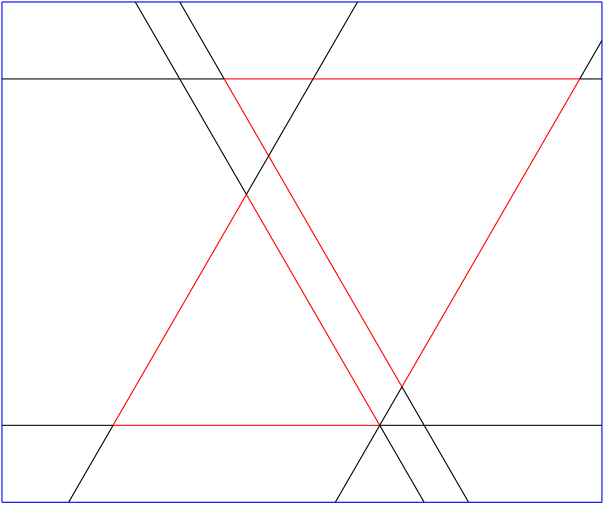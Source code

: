 <?xml version="1.0" encoding="UTF-8"?>
<ipe version="70005" creator="HGeometry"><ipestyle name="basic">
<color name="red" value="1 0 0"/>
<color name="green" value="0 1 0"/>
<color name="blue" value="0 0 1"/>
<color name="yellow" value="1 1 0"/>
<color name="orange" value="1 0.647 0"/>
<color name="gold" value="1 0.843 0"/>
<color name="purple" value="0.627 0.125 0.941"/>
<color name="gray" value="0.745 0.745 0.745"/>
<color name="brown" value="0.647 0.165 0.165"/>
<color name="navy" value="0 0 0.502"/>
<color name="pink" value="1 0.753 0.796"/>
<color name="seagreen" value="0.18 0.545 0.341"/>
<color name="turquoise" value="0.251 0.878 0.816"/>
<color name="violet" value="0.933 0.51 0.933"/>
<color name="darkblue" value="0 0 0.545"/>
<color name="darkcyan" value="0 0.545 0.545"/>
<color name="darkgray" value="0.663 0.663 0.663"/>
<color name="darkgreen" value="0 0.392 0"/>
<color name="darkmagenta" value="0.545 0 0.545"/>
<color name="darkorange" value="1 0.549 0"/>
<color name="darkred" value="0.545 0 0"/>
<color name="lightblue" value="0.678 0.847 0.902"/>
<color name="lightcyan" value="0.878 1 1"/>
<color name="lightgray" value="0.827 0.827 0.827"/>
<color name="lightgreen" value="0.565 0.933 0.565"/>
<color name="lightyellow" value="1 1 0.878"/>
<dashstyle name="dashed" value="[4] 0"/>
<dashstyle name="dotted" value="[1 3] 0"/>
<dashstyle name="dash dotted" value="[4 2 1 2] 0"/>
<dashstyle name="dash dot dotted" value="[4 2 1 2 1 2] 0"/>
<pen name="heavier" value="0.8"/>
<pen name="fat" value="1.2"/>
<pen name="ultrafat" value="2"/>
<textsize name="large" value="\large"/>
<textsize name="Large" value="\Large"/>
<textsize name="LARGE" value="\LARGE"/>
<textsize name="huge" value="\huge"/>
<textsize name="Huge" value="\Huge"/>
<textsize name="small" value="\small"/>
<textsize name="footnote" value="\footnotesize"/>
<textsize name="tiny" value="\tiny"/>
<symbolsize name="small" value="2"/>
<symbolsize name="tiny" value="1.1"/>
<symbolsize name="large" value="5"/>
<arrowsize name="small" value="5"/>
<arrowsize name="tiny" value="3"/>
<arrowsize name="large" value="10"/>
<gridsize name="4 pts" value="4"/>
<gridsize name="8 pts (~3 mm)" value="8"/>
<gridsize name="16 pts (~6 mm)" value="16"/>
<gridsize name="32 pts (~12 mm)" value="32"/>
<gridsize name="10 pts (~3.5 mm)" value="10"/>
<gridsize name="20 pts (~7 mm)" value="20"/>
<gridsize name="14 pts (~5 mm)" value="14"/>
<gridsize name="28 pts (~10 mm)" value="28"/>
<gridsize name="56 pts (~20 mm)" value="56"/>
<anglesize name="90 deg" value="90"/>
<anglesize name="60 deg" value="60"/>
<anglesize name="45 deg" value="45"/>
<anglesize name="30 deg" value="30"/>
<anglesize name="22.5 deg" value="22.5"/>
<symbol name="mark/circle(sx)" transformations="translations">
<path fill="sym-stroke">
0.6 0 0 0.6 0 0 e 0.4 0 0 0.4 0 0 e
</path></symbol>
<symbol name="mark/disk(sx)" transformations="translations">
<path fill="sym-stroke">
0.6 0 0 0.6 0 0 e
</path></symbol>
<symbol name="mark/fdisk(sfx)" transformations="translations">
<group><path fill="sym-fill">
0.5 0 0 0.5 0 0 e
</path><path fill="sym-stroke" fillrule="eofill">
0.6 0 0 0.6 0 0 e 0.4 0 0 0.4 0 0 e
</path></group></symbol>
<symbol name="mark/box(sx)" transformations="translations">
<path fill="sym-stroke" fillrule="eofill">
-0.6 -0.6 m 0.6 -0.6 l 0.6 0.6 l -0.6 0.6 l h
-0.4 -0.4 m 0.4 -0.4 l 0.4 0.4 l -0.4 0.4 l h</path></symbol>
<symbol name="mark/square(sx)" transformations="translations">
<path fill="sym-stroke">
-0.6 -0.6 m 0.6 -0.6 l 0.6 0.6 l -0.6 0.6 l h</path></symbol>
<symbol name="mark/fsquare(sfx)" transformations="translations">
<group><path fill="sym-fill">
-0.5 -0.5 m 0.5 -0.5 l 0.5 0.5 l -0.5 0.5 l h</path>
<path fill="sym-stroke" fillrule="eofill">
-0.6 -0.6 m 0.6 -0.6 l 0.6 0.6 l -0.6 0.6 l h
-0.4 -0.4 m 0.4 -0.4 l 0.4 0.4 l -0.4 0.4 l h</path></group></symbol>
<symbol name="mark/cross(sx)" transformations="translations">
<group><path fill="sym-stroke">
-0.43 -0.57 m 0.57 0.43 l 0.43 0.57 l -0.57 -0.43 l h</path>
<path fill="sym-stroke">
-0.43 0.57 m 0.57 -0.43 l 0.43 -0.57 l -0.57 0.43 l h</path>
</group></symbol>
<symbol name="arrow/arc(spx)">
<path pen="sym-pen" stroke="sym-stroke" fill="sym-stroke">
0 0 m -1.0 0.333 l -1.0 -0.333 l h</path></symbol>
<symbol name="arrow/farc(spx)">
<path pen="sym-pen" stroke="sym-stroke" fill="white">
0 0 m -1.0 0.333 l -1.0 -0.333 l h</path></symbol>
<symbol name="arrow/ptarc(spx)">
<path pen="sym-pen" stroke="sym-stroke" fill="sym-stroke">
0 0 m -1.0 0.333 l -0.8 0 l -1.0 -0.333 l h</path></symbol>
<symbol name="arrow/fptarc(spx)">
<path pen="sym-pen" stroke="sym-stroke" fill="white">
0 0 m -1.0 0.333 l -0.8 0 l -1.0 -0.333 l h</path></symbol>
<symbol name="arrow/fnormal(spx)">
<path pen="sym-pen" stroke="sym-stroke" fill="white">
0 0 m -1.0 0.333 l -1.0 -0.333 l h</path></symbol>
<symbol name="arrow/pointed(spx)">
<path pen="sym-pen" stroke="sym-stroke" fill="sym-stroke">
0 0 m -1.0 0.333 l -0.8 0 l -1.0 -0.333 l h</path></symbol>
<symbol name="arrow/fpointed(spx)">
<path pen="sym-pen" stroke="sym-stroke" fill="white">
0 0 m -1.0 0.333 l -0.8 0 l -1.0 -0.333 l h</path></symbol>
<symbol name="arrow/linear(spx)">
<path pen="sym-pen" stroke="sym-stroke">
-1.0 0.333 m 0 0 l -1.0 -0.333 l</path></symbol>
<symbol name="arrow/fdouble(spx)">
<path pen="sym-pen" stroke="sym-stroke" fill="white">
0 0 m -1.0 0.333 l -1.0 -0.333 l h
-1 0 m -2.0 0.333 l -2.0 -0.333 l h
</path></symbol>
<symbol name="arrow/double(spx)">
<path pen="sym-pen" stroke="sym-stroke" fill="sym-stroke">
0 0 m -1.0 0.333 l -1.0 -0.333 l h
-1 0 m -2.0 0.333 l -2.0 -0.333 l h
</path></symbol>
<tiling name="falling" angle="-60" width="1" step="4"/>
<tiling name="rising" angle="30" width="1" step="4"/>
<textstyle name="center" begin="\begin{center}" end="\end{center}"/>
<textstyle name="itemize" begin="\begin{itemize}" end="\end{itemize}"/>
<textstyle name="item" begin="\begin{itemize}\item{}" end="\end{itemize}"/>
</ipestyle><page><layer name="alpha"/><view layers="alpha" active="alpha"/><path layer="alpha" stroke="red">168.000000000000 484.974000000000 m
184.000000000000 512.687000000000 200.000000000000 540.400000000000 216.000000000000 568.113000000000 c
</path><path layer="alpha" stroke="red">216.000000000000 568.113000000000 m
232.000000000000 540.400000000000 248.000000000000 512.687000000000 264.000000000000 484.974000000000 c
</path><path layer="alpha" stroke="red">264.000000000000 484.974000000000 m
232.000000000000 484.974000000000 200.000000000000 484.974000000000 168.000000000000 484.974000000000 c
</path><path stroke="red">208.000000000000 609.682000000000 m
213.332031250000 600.446671936035 218.664062500000 591.211343872070 223.999847412109 581.969906436920 c
</path><path stroke="red">223.999847412109 581.969906436920 m
239.997395833333 554.261010538736 255.998697916666 526.546005269368 272.000000000000 498.831000000000 c
</path><path stroke="red">272.000000000000 498.831000000000 m
293.333333333333 535.781333333333 314.666666666666 572.731666666666 336.000000000000 609.682000000000 c
</path><path stroke="red">336.000000000000 609.682000000000 m
303.997395833333 609.682000000000 271.994791666666 609.682000000000 239.999649047851 609.681914997100 c
</path><path stroke="red">239.999649047851 609.681914997100 m
229.328125000000 609.682000000000 218.664062500000 609.682000000000 208.000000000000 609.682000000000 c
</path><path stroke="blue">128.000000000000 637.395000000000 m
128.000000000000 628.157781840006 128.000000000000 618.920563680013 128.000000000000 609.682000000000 c
</path><path stroke="blue">128.000000000000 609.682000000000 m
128.000000000000 568.113115173339 128.000000000000 526.542884826660 128.000000000000 484.974000000000 c
</path><path stroke="blue">128.000000000000 484.974000000000 m
128.000000000000 475.735436319986 128.000000000000 466.498218159993 128.000000000000 457.261000000000 c
</path><path stroke="blue">128.000000000000 457.261000000000 m
136.000244140625 457.261000000000 144.000488281250 457.261000000000 152.000000000000 457.261000000000 c
</path><path stroke="blue">152.000000000000 457.261000000000 m
184.001708984375 457.261000000000 216.002685546875 457.261000000000 248.000000000000 457.261000000000 c
</path><path stroke="blue">248.000000000000 457.261000000000 m
258.669189453125 457.261000000000 269.334716796875 457.261000000000 280.000000000000 457.261000000000 c
</path><path stroke="blue">280.000000000000 457.261000000000 m
285.335205078125 457.261000000000 290.670166015625 457.261000000000 296.000000000000 457.261000000000 c
</path><path stroke="blue">296.000000000000 457.261000000000 m
312.003417968750 457.261000000000 328.001708984375 457.261000000000 344.000000000000 457.261000000000 c
</path><path stroke="blue">344.000000000000 457.261000000000 m
344.000000000000 466.498218159993 344.000000000000 475.735436319986 344.000000000000 484.974000000000 c
</path><path stroke="blue">344.000000000000 484.974000000000 m
344.000000000000 526.542884826660 344.000000000000 568.113115173339 344.000000000000 609.682000000000 c
</path><path stroke="blue">344.000000000000 609.682000000000 m
344.000000000000 614.301038391113 344.000000000000 618.918731262207 344.000000000000 623.538000000000 c
</path><path stroke="blue">344.000000000000 623.538000000000 m
344.000000000000 628.155949422200 344.000000000000 632.775474711100 344.000000000000 637.395000000000 c
</path><path stroke="blue">344.000000000000 637.395000000000 m
314.668701171875 637.395000000000 285.337402343750 637.395000000000 256.000000000000 637.395000000000 c
</path><path stroke="blue">256.000000000000 637.395000000000 m
234.670654296875 637.395000000000 213.335205078125 637.395000000000 192.000000000000 637.395000000000 c
</path><path stroke="blue">192.000000000000 637.395000000000 m
186.664794921875 637.395000000000 181.329833984375 637.395000000000 176.000000000000 637.395000000000 c
</path><path stroke="blue">176.000000000000 637.395000000000 m
159.996582031250 637.395000000000 143.998291015625 637.395000000000 128.000000000000 637.395000000000 c
</path><path stroke="black">168.000000000000 484.974000000000 m
162.666666666666 475.736333333333 157.333333333333 466.498666666666 152.000000000000 457.261000000000 c
</path><path stroke="black">168.000000000000 484.974000000000 m
154.666666666666 484.974000000000 141.333333333333 484.974000000000 128.000000000000 484.974000000000 c
</path><path stroke="black">264.000000000000 484.974000000000 m
269.333333333333 475.736333333333 274.666666666666 466.498666666666 280.000000000000 457.261000000000 c
</path><path stroke="black">264.000000000000 484.974000000000 m
269.335286458333 484.974000000000 274.670572916666 484.974000000000 280.000213623046 484.974113807678 c
</path><path stroke="black">280.000213623046 484.974113807678 m
301.337239583333 484.974000000000 322.668619791666 484.974000000000 344.000000000000 484.974000000000 c
</path><path stroke="black">272.000000000000 498.831000000000 m
274.666992187500 494.211547281901 277.333984375000 489.592094563802 280.000213623046 484.974113807678 c
</path><path stroke="black">280.000213623046 484.974113807678 m
285.333984375000 475.735427897135 290.666992187500 466.498213948567 296.000000000000 457.261000000000 c
</path><path stroke="black">272.000000000000 498.831000000000 m
269.333007812500 494.211547281901 266.666015625000 489.592094563802 264.000000000000 484.974000000000 c
</path><path stroke="black">264.000000000000 484.974000000000 m
258.666015625000 475.735427897135 253.333007812500 466.498213948567 248.000000000000 457.261000000000 c
</path><path stroke="black">336.000000000000 609.682000000000 m
338.666666666666 614.300666666666 341.333333333333 618.919333333333 344.000000000000 623.538000000000 c
</path><path stroke="black">336.000000000000 609.682000000000 m
338.666666666666 609.682000000000 341.333333333333 609.682000000000 344.000000000000 609.682000000000 c
</path><path stroke="black">208.000000000000 609.682000000000 m
202.666666666666 618.919666666666 197.333333333333 628.157333333333 192.000000000000 637.395000000000 c
</path><path stroke="black">208.000000000000 609.682000000000 m
202.664713541666 609.682000000000 197.329427083333 609.682000000000 191.999847412109 609.682047142028 c
</path><path stroke="black">191.999847412109 609.682047142028 m
170.662760416666 609.682000000000 149.331380208333 609.682000000000 128.000000000000 609.682000000000 c
</path><path stroke="black">216.000000000000 568.113000000000 m
208.000325520833 581.968836181640 200.000651041666 595.824672363281 191.999847412109 609.682047142028 c
</path><path stroke="black">191.999847412109 609.682047142028 m
186.667317708333 618.918672363281 181.333658854166 628.156836181640 176.000000000000 637.395000000000 c
</path><path stroke="black">216.000000000000 568.113000000000 m
218.667643229166 572.733491455078 221.335286458333 577.353982910156 223.999847412109 581.969906436920 c
</path><path stroke="black">223.999847412109 581.969906436920 m
229.334960937500 591.209819091796 234.666992187500 600.445163818359 239.999649047851 609.681914997100 c
</path><path stroke="black">239.999649047851 609.681914997100 m
245.332682291666 618.918672363281 250.666341145833 628.156836181640 256.000000000000 637.395000000000 c
</path></page></ipe>